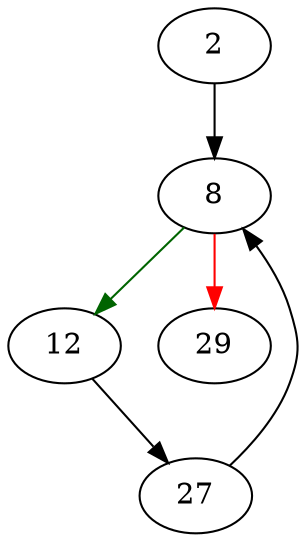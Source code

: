 strict digraph "idxScanFree" {
	// Node definitions.
	2 [entry=true];
	8;
	12;
	29;
	27;

	// Edge definitions.
	2 -> 8;
	8 -> 12 [
		color=darkgreen
		cond=true
	];
	8 -> 29 [
		color=red
		cond=false
	];
	12 -> 27;
	27 -> 8;
}